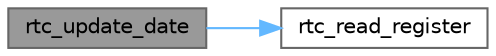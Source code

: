 digraph "rtc_update_date"
{
 // LATEX_PDF_SIZE
  bgcolor="transparent";
  edge [fontname=Helvetica,fontsize=10,labelfontname=Helvetica,labelfontsize=10];
  node [fontname=Helvetica,fontsize=10,shape=box,height=0.2,width=0.4];
  rankdir="LR";
  Node1 [label="rtc_update_date",height=0.2,width=0.4,color="gray40", fillcolor="grey60", style="filled", fontcolor="black",tooltip="Reads RTC's registers to update date."];
  Node1 -> Node2 [color="steelblue1",style="solid"];
  Node2 [label="rtc_read_register",height=0.2,width=0.4,color="grey40", fillcolor="white", style="filled",URL="$group__driver.html#ga4ebd09baf3ebabb95fb10303cd4f7a62",tooltip="Gets a RTC's register."];
}
